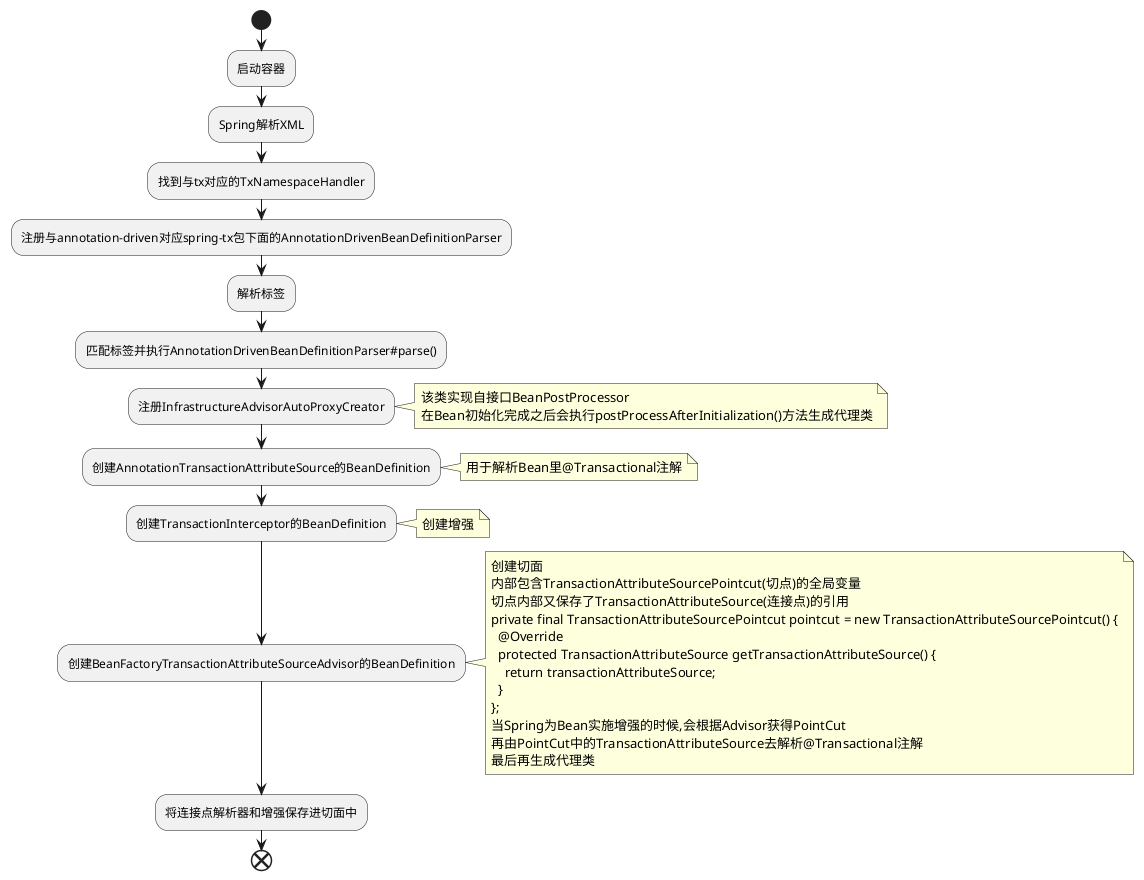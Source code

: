 @startuml
start
:启动容器;
:Spring解析XML;
:找到与tx对应的TxNamespaceHandler;
:注册与annotation-driven对应spring-tx包下面的AnnotationDrivenBeanDefinitionParser;
:解析标签;
:匹配标签并执行AnnotationDrivenBeanDefinitionParser#parse();
:注册InfrastructureAdvisorAutoProxyCreator;
note right
该类实现自接口BeanPostProcessor
在Bean初始化完成之后会执行postProcessAfterInitialization()方法生成代理类
end note
:创建AnnotationTransactionAttributeSource的BeanDefinition;
note right
用于解析Bean里@Transactional注解
end note
:创建TransactionInterceptor的BeanDefinition;
note right
创建增强
end note
:创建BeanFactoryTransactionAttributeSourceAdvisor的BeanDefinition;
note right
创建切面
内部包含TransactionAttributeSourcePointcut(切点)的全局变量
切点内部又保存了TransactionAttributeSource(连接点)的引用
private final TransactionAttributeSourcePointcut pointcut = new TransactionAttributeSourcePointcut() {
  @Override
  protected TransactionAttributeSource getTransactionAttributeSource() {
    return transactionAttributeSource;
  }
};
当Spring为Bean实施增强的时候,会根据Advisor获得PointCut
再由PointCut中的TransactionAttributeSource去解析@Transactional注解
最后再生成代理类
end note
:将连接点解析器和增强保存进切面中;
end
@enduml

